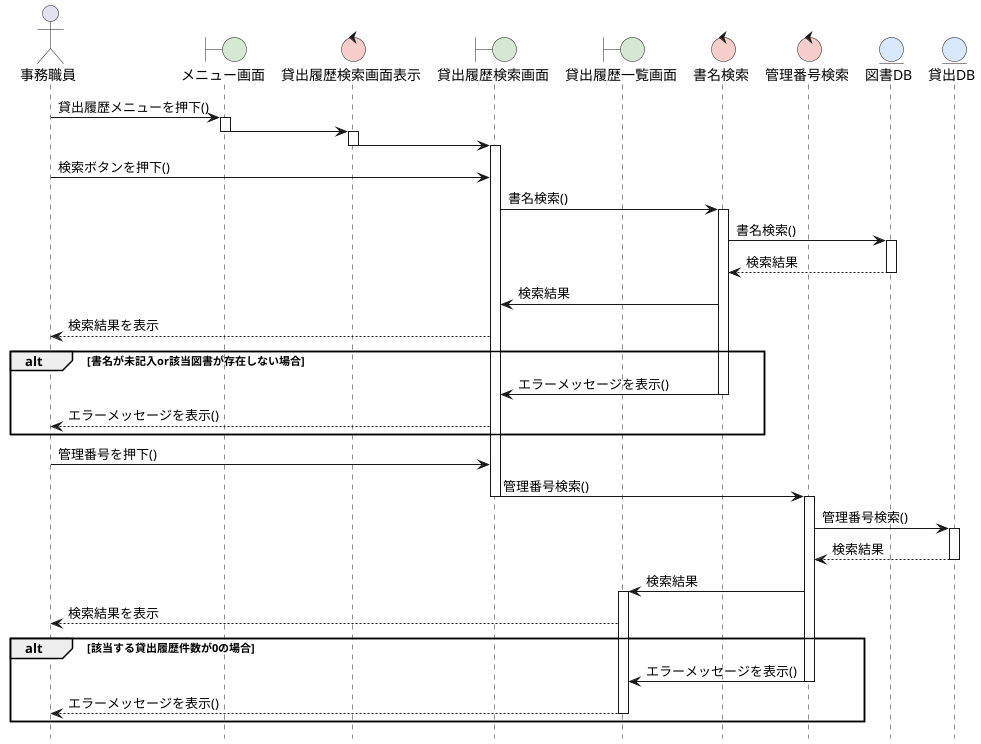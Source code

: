 @startuml  貸出履歴検索・一覧表示シーケンス図 

' 図の下部にある参加者名を非表示にします
hide footbox
skinparam boundaryBackgroundColor #D5E8D4
skinparam controlBackgroundColor  #F8CECC
skinparam entityBackgroundColor   #DAE8FC

' 参加者の定義
actor 事務職員
boundary "メニュー画面" as Menu
control "貸出履歴検索画面表示" as SearchDisplayControl
boundary "貸出履歴検索画面" as SearchScreen
boundary "貸出履歴一覧画面" as ListScreen
control "書名検索" as TitleSearchControl
control "管理番号検索" as IdSearchControl
entity "図書DB" as BookDB
entity "貸出DB" as LoanDB


' 処理開始
事務職員 -> Menu : 貸出履歴メニューを押下()
activate Menu
Menu -> SearchDisplayControl
deactivate Menu
activate SearchDisplayControl
SearchDisplayControl -> SearchScreen
deactivate SearchDisplayControl
activate SearchScreen

' 1. 書名による検索のフロー
事務職員 -> SearchScreen : 検索ボタンを押下()
SearchScreen -> TitleSearchControl : 書名検索()
activate TitleSearchControl

' 検索成功ルート
TitleSearchControl -> BookDB : 書名検索()
activate BookDB
BookDB --> TitleSearchControl : 検索結果
deactivate BookDB
TitleSearchControl -> SearchScreen : 検索結果
SearchScreen --> 事務職員 : 検索結果を表示

' 検索エラーメッセージ表示ルート
alt 書名が未記入or該当図書が存在しない場合
    TitleSearchControl -> SearchScreen : エラーメッセージを表示()
    deactivate TitleSearchControl
    SearchScreen --> 事務職員 : エラーメッセージを表示()
end


' 2. 管理番号による一覧表示のフロー
事務職員 -> SearchScreen : 管理番号を押下()
SearchScreen -> IdSearchControl : 管理番号検索()
deactivate SearchScreen
activate IdSearchControl

IdSearchControl -> LoanDB : 管理番号検索()
activate LoanDB
LoanDB --> IdSearchControl : 検索結果
deactivate LoanDB

' 一覧表示成功ルート
IdSearchControl -> ListScreen : 検索結果
activate ListScreen
ListScreen --> 事務職員 : 検索結果を表示

' 一覧表示エラーメッセージ表示ルート
alt 該当する貸出履歴件数が0の場合
    IdSearchControl -> ListScreen : エラーメッセージを表示()
    deactivate IdSearchControl
    ListScreen --> 事務職員 : エラーメッセージを表示()
    deactivate ListScreen
end

' SearchScreen のアクティベーション終了
deactivate SearchScreen

@enduml